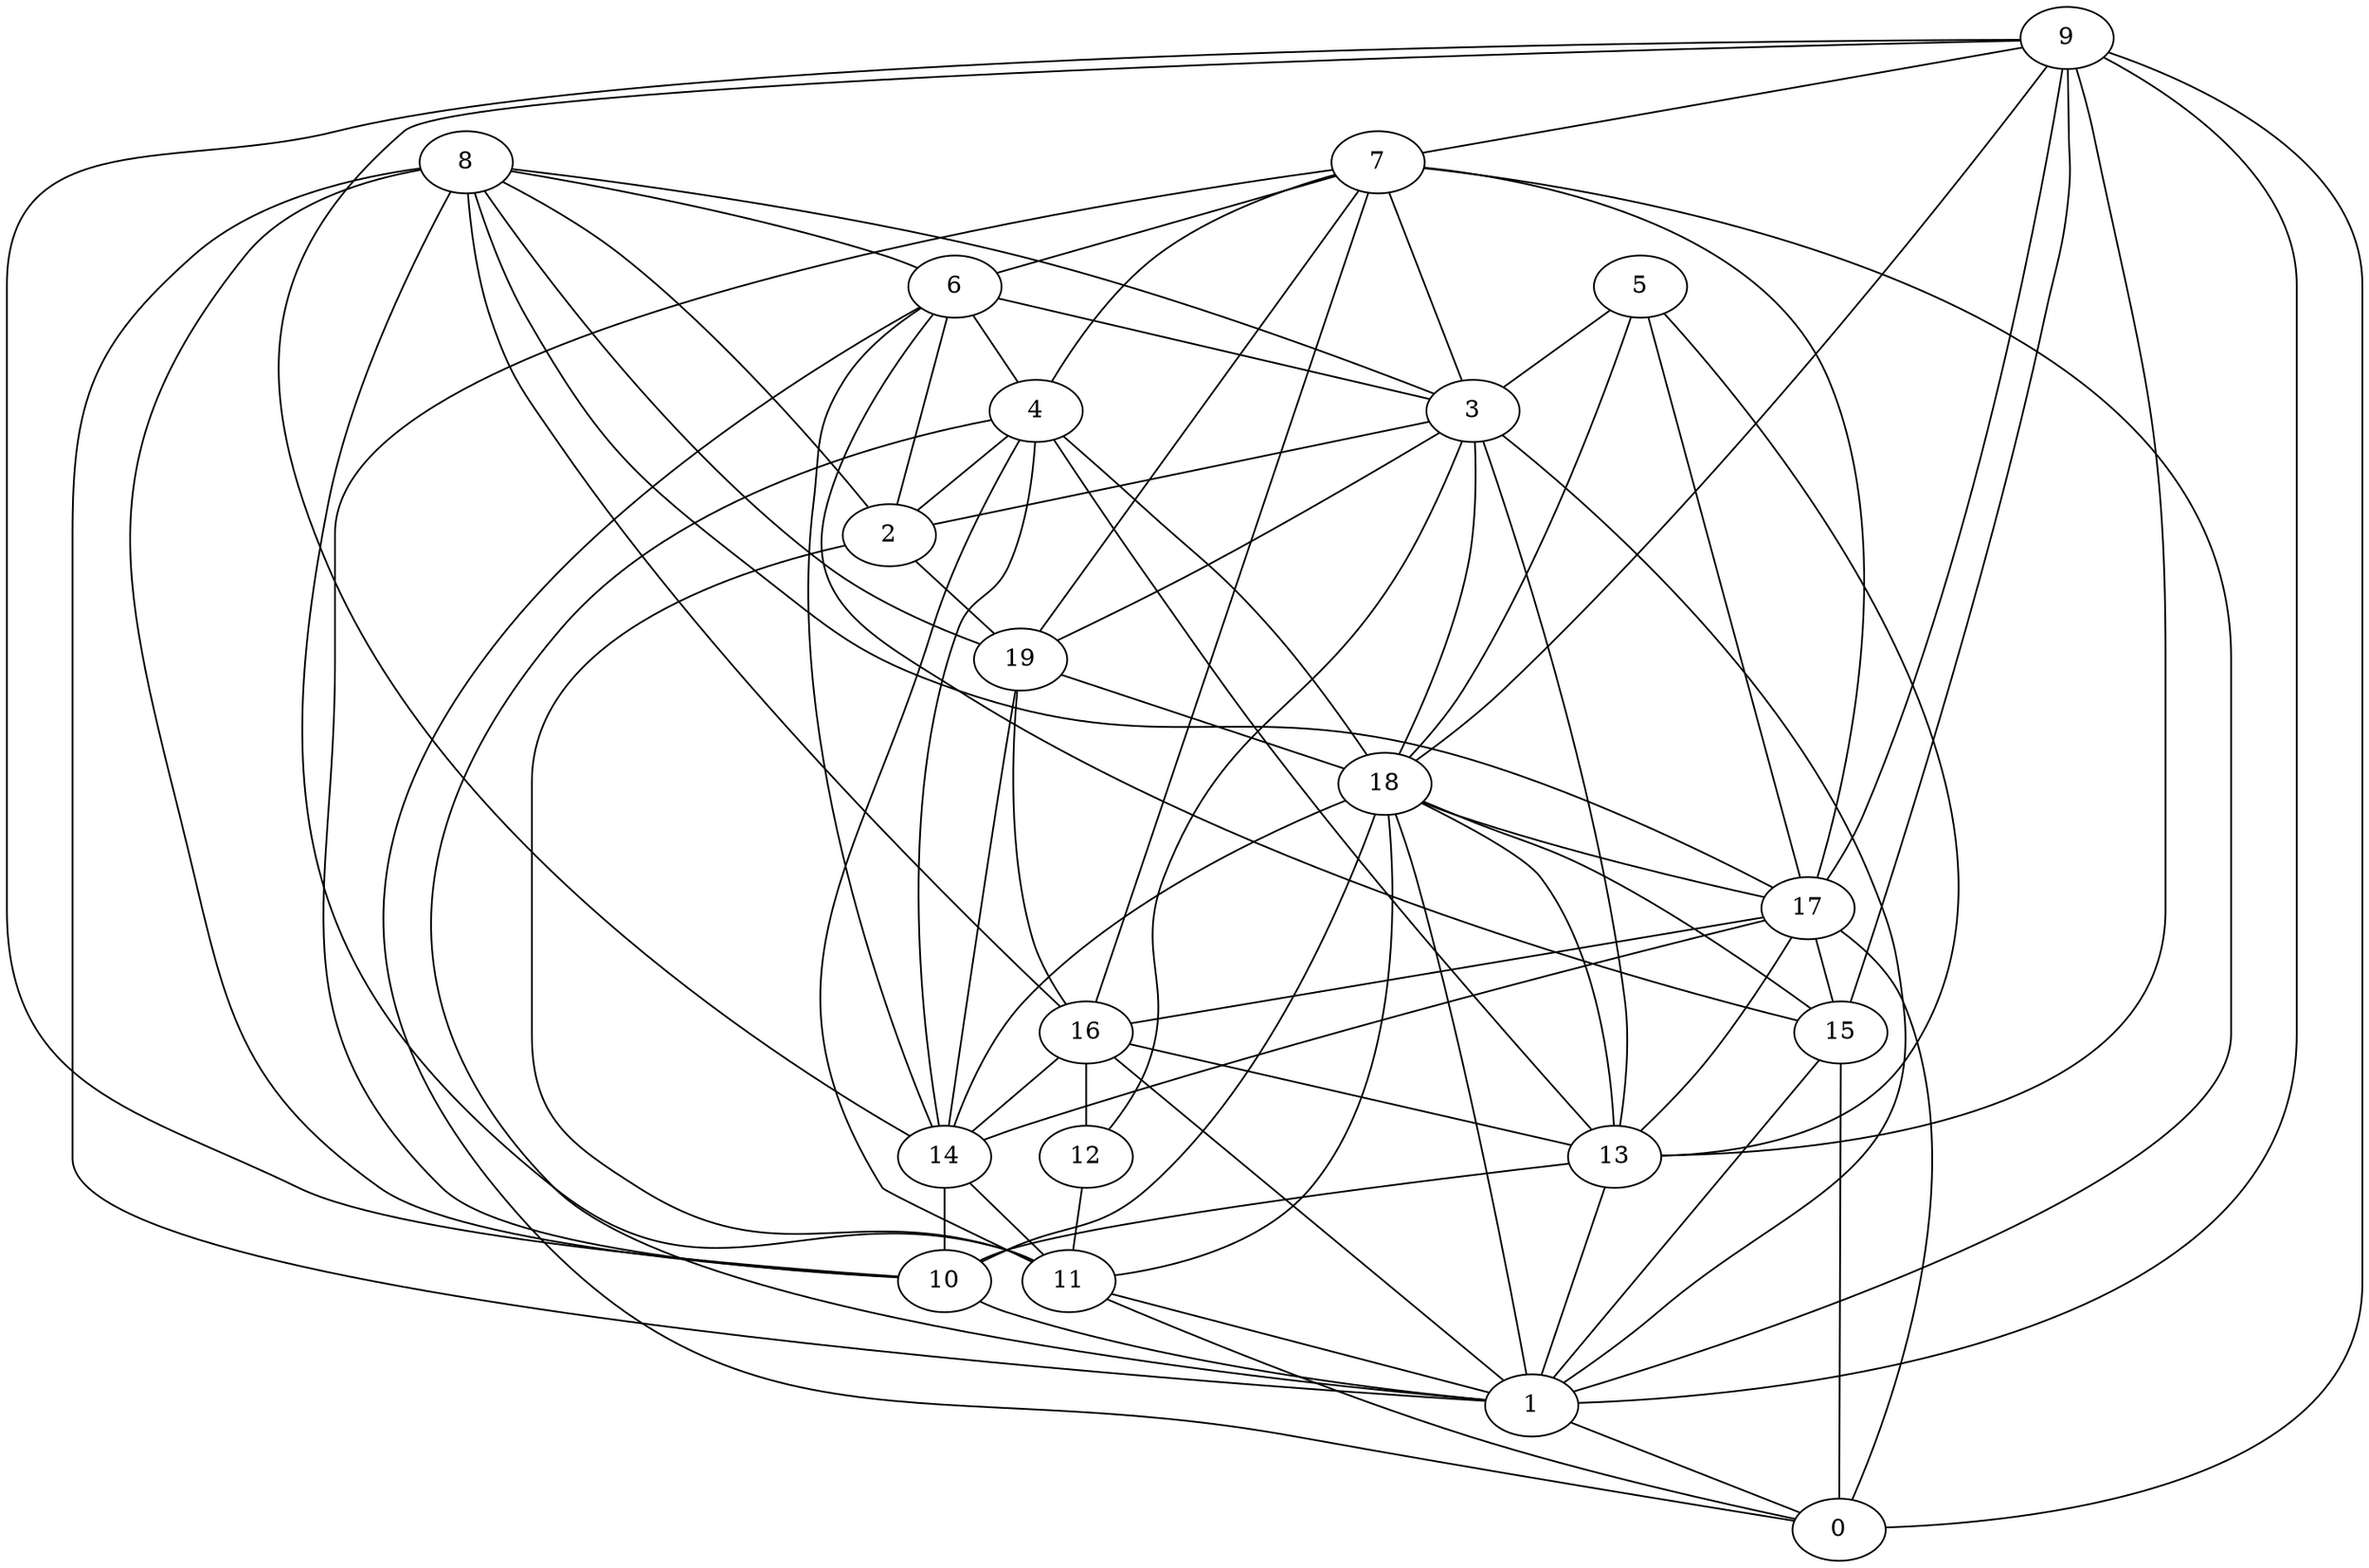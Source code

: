 digraph GG_graph {

subgraph G_graph {
edge [color = black]
"4" -> "2" [dir = none]
"4" -> "1" [dir = none]
"8" -> "16" [dir = none]
"8" -> "6" [dir = none]
"16" -> "1" [dir = none]
"16" -> "12" [dir = none]
"3" -> "18" [dir = none]
"18" -> "14" [dir = none]
"18" -> "11" [dir = none]
"18" -> "17" [dir = none]
"18" -> "15" [dir = none]
"5" -> "3" [dir = none]
"6" -> "3" [dir = none]
"19" -> "16" [dir = none]
"17" -> "13" [dir = none]
"9" -> "7" [dir = none]
"9" -> "1" [dir = none]
"15" -> "0" [dir = none]
"13" -> "10" [dir = none]
"18" -> "13" [dir = none]
"15" -> "1" [dir = none]
"14" -> "10" [dir = none]
"8" -> "19" [dir = none]
"18" -> "10" [dir = none]
"7" -> "3" [dir = none]
"19" -> "14" [dir = none]
"5" -> "17" [dir = none]
"4" -> "18" [dir = none]
"3" -> "1" [dir = none]
"7" -> "10" [dir = none]
"5" -> "18" [dir = none]
"14" -> "11" [dir = none]
"11" -> "1" [dir = none]
"8" -> "17" [dir = none]
"2" -> "19" [dir = none]
"4" -> "11" [dir = none]
"9" -> "17" [dir = none]
"5" -> "13" [dir = none]
"3" -> "13" [dir = none]
"6" -> "4" [dir = none]
"6" -> "14" [dir = none]
"18" -> "1" [dir = none]
"7" -> "6" [dir = none]
"6" -> "2" [dir = none]
"3" -> "19" [dir = none]
"8" -> "11" [dir = none]
"8" -> "1" [dir = none]
"9" -> "15" [dir = none]
"8" -> "2" [dir = none]
"9" -> "13" [dir = none]
"2" -> "11" [dir = none]
"9" -> "14" [dir = none]
"7" -> "19" [dir = none]
"10" -> "1" [dir = none]
"11" -> "0" [dir = none]
"7" -> "17" [dir = none]
"7" -> "1" [dir = none]
"12" -> "11" [dir = none]
"16" -> "14" [dir = none]
"13" -> "1" [dir = none]
"7" -> "4" [dir = none]
"3" -> "12" [dir = none]
"16" -> "13" [dir = none]
"6" -> "15" [dir = none]
"7" -> "16" [dir = none]
"17" -> "16" [dir = none]
"17" -> "14" [dir = none]
"17" -> "0" [dir = none]
"19" -> "18" [dir = none]
"4" -> "14" [dir = none]
"9" -> "0" [dir = none]
"9" -> "18" [dir = none]
"1" -> "0" [dir = none]
"17" -> "15" [dir = none]
"8" -> "10" [dir = none]
"9" -> "10" [dir = none]
"3" -> "2" [dir = none]
"4" -> "13" [dir = none]
"6" -> "0" [dir = none]
"8" -> "3" [dir = none]
}

}
